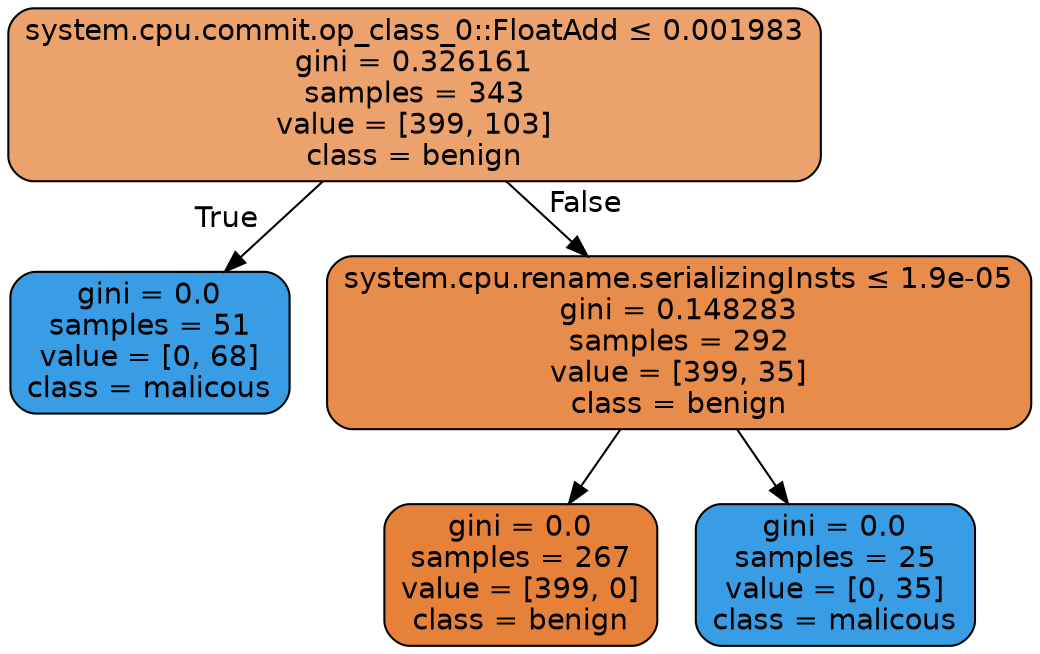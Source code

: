 digraph Tree {
node [shape=box, style="filled, rounded", color="black", fontname=helvetica] ;
edge [fontname=helvetica] ;
0 [label=<system.cpu.commit.op_class_0::FloatAdd &le; 0.001983<br/>gini = 0.326161<br/>samples = 343<br/>value = [399, 103]<br/>class = benign>, fillcolor="#eca26c"] ;
1 [label=<gini = 0.0<br/>samples = 51<br/>value = [0, 68]<br/>class = malicous>, fillcolor="#399de5"] ;
0 -> 1 [labeldistance=2.5, labelangle=45, headlabel="True"] ;
2 [label=<system.cpu.rename.serializingInsts &le; 1.9e-05<br/>gini = 0.148283<br/>samples = 292<br/>value = [399, 35]<br/>class = benign>, fillcolor="#e78c4a"] ;
0 -> 2 [labeldistance=2.5, labelangle=-45, headlabel="False"] ;
3 [label=<gini = 0.0<br/>samples = 267<br/>value = [399, 0]<br/>class = benign>, fillcolor="#e58139"] ;
2 -> 3 ;
4 [label=<gini = 0.0<br/>samples = 25<br/>value = [0, 35]<br/>class = malicous>, fillcolor="#399de5"] ;
2 -> 4 ;
}
